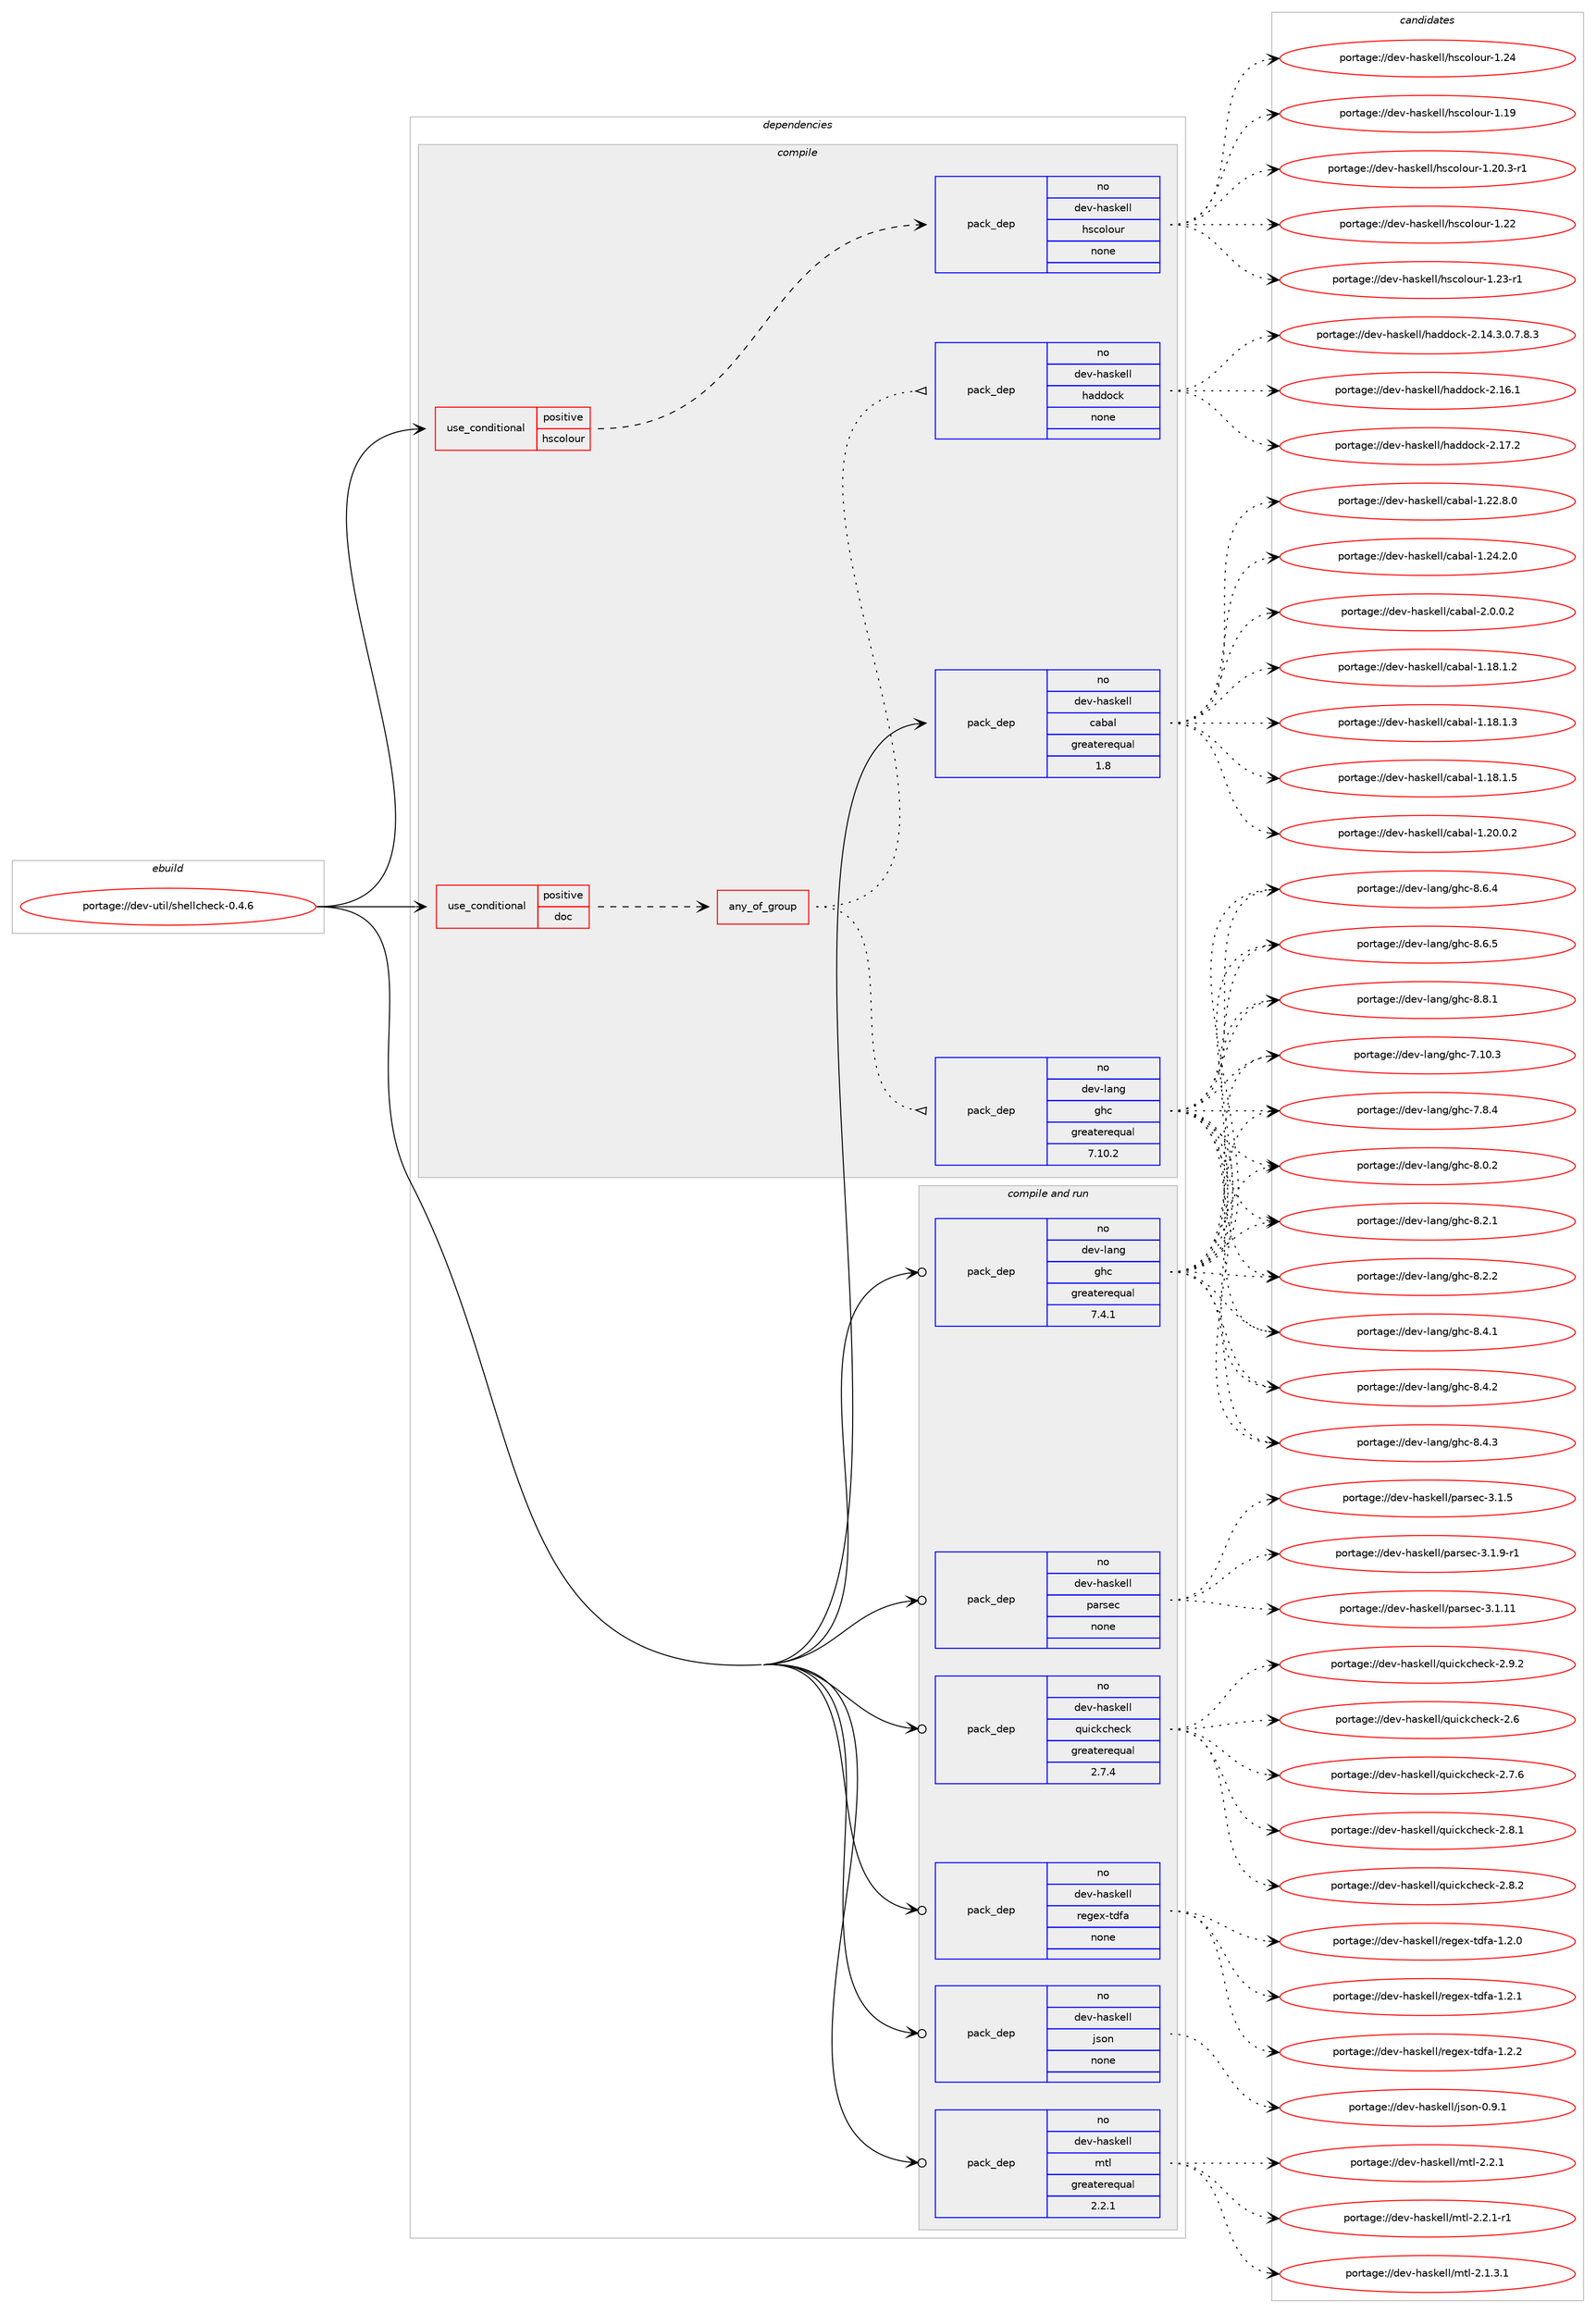 digraph prolog {

# *************
# Graph options
# *************

newrank=true;
concentrate=true;
compound=true;
graph [rankdir=LR,fontname=Helvetica,fontsize=10,ranksep=1.5];#, ranksep=2.5, nodesep=0.2];
edge  [arrowhead=vee];
node  [fontname=Helvetica,fontsize=10];

# **********
# The ebuild
# **********

subgraph cluster_leftcol {
color=gray;
rank=same;
label=<<i>ebuild</i>>;
id [label="portage://dev-util/shellcheck-0.4.6", color=red, width=4, href="../dev-util/shellcheck-0.4.6.svg"];
}

# ****************
# The dependencies
# ****************

subgraph cluster_midcol {
color=gray;
label=<<i>dependencies</i>>;
subgraph cluster_compile {
fillcolor="#eeeeee";
style=filled;
label=<<i>compile</i>>;
subgraph cond71818 {
dependency265274 [label=<<TABLE BORDER="0" CELLBORDER="1" CELLSPACING="0" CELLPADDING="4"><TR><TD ROWSPAN="3" CELLPADDING="10">use_conditional</TD></TR><TR><TD>positive</TD></TR><TR><TD>doc</TD></TR></TABLE>>, shape=none, color=red];
subgraph any3627 {
dependency265275 [label=<<TABLE BORDER="0" CELLBORDER="1" CELLSPACING="0" CELLPADDING="4"><TR><TD CELLPADDING="10">any_of_group</TD></TR></TABLE>>, shape=none, color=red];subgraph pack189755 {
dependency265276 [label=<<TABLE BORDER="0" CELLBORDER="1" CELLSPACING="0" CELLPADDING="4" WIDTH="220"><TR><TD ROWSPAN="6" CELLPADDING="30">pack_dep</TD></TR><TR><TD WIDTH="110">no</TD></TR><TR><TD>dev-haskell</TD></TR><TR><TD>haddock</TD></TR><TR><TD>none</TD></TR><TR><TD></TD></TR></TABLE>>, shape=none, color=blue];
}
dependency265275:e -> dependency265276:w [weight=20,style="dotted",arrowhead="oinv"];
subgraph pack189756 {
dependency265277 [label=<<TABLE BORDER="0" CELLBORDER="1" CELLSPACING="0" CELLPADDING="4" WIDTH="220"><TR><TD ROWSPAN="6" CELLPADDING="30">pack_dep</TD></TR><TR><TD WIDTH="110">no</TD></TR><TR><TD>dev-lang</TD></TR><TR><TD>ghc</TD></TR><TR><TD>greaterequal</TD></TR><TR><TD>7.10.2</TD></TR></TABLE>>, shape=none, color=blue];
}
dependency265275:e -> dependency265277:w [weight=20,style="dotted",arrowhead="oinv"];
}
dependency265274:e -> dependency265275:w [weight=20,style="dashed",arrowhead="vee"];
}
id:e -> dependency265274:w [weight=20,style="solid",arrowhead="vee"];
subgraph cond71819 {
dependency265278 [label=<<TABLE BORDER="0" CELLBORDER="1" CELLSPACING="0" CELLPADDING="4"><TR><TD ROWSPAN="3" CELLPADDING="10">use_conditional</TD></TR><TR><TD>positive</TD></TR><TR><TD>hscolour</TD></TR></TABLE>>, shape=none, color=red];
subgraph pack189757 {
dependency265279 [label=<<TABLE BORDER="0" CELLBORDER="1" CELLSPACING="0" CELLPADDING="4" WIDTH="220"><TR><TD ROWSPAN="6" CELLPADDING="30">pack_dep</TD></TR><TR><TD WIDTH="110">no</TD></TR><TR><TD>dev-haskell</TD></TR><TR><TD>hscolour</TD></TR><TR><TD>none</TD></TR><TR><TD></TD></TR></TABLE>>, shape=none, color=blue];
}
dependency265278:e -> dependency265279:w [weight=20,style="dashed",arrowhead="vee"];
}
id:e -> dependency265278:w [weight=20,style="solid",arrowhead="vee"];
subgraph pack189758 {
dependency265280 [label=<<TABLE BORDER="0" CELLBORDER="1" CELLSPACING="0" CELLPADDING="4" WIDTH="220"><TR><TD ROWSPAN="6" CELLPADDING="30">pack_dep</TD></TR><TR><TD WIDTH="110">no</TD></TR><TR><TD>dev-haskell</TD></TR><TR><TD>cabal</TD></TR><TR><TD>greaterequal</TD></TR><TR><TD>1.8</TD></TR></TABLE>>, shape=none, color=blue];
}
id:e -> dependency265280:w [weight=20,style="solid",arrowhead="vee"];
}
subgraph cluster_compileandrun {
fillcolor="#eeeeee";
style=filled;
label=<<i>compile and run</i>>;
subgraph pack189759 {
dependency265281 [label=<<TABLE BORDER="0" CELLBORDER="1" CELLSPACING="0" CELLPADDING="4" WIDTH="220"><TR><TD ROWSPAN="6" CELLPADDING="30">pack_dep</TD></TR><TR><TD WIDTH="110">no</TD></TR><TR><TD>dev-haskell</TD></TR><TR><TD>json</TD></TR><TR><TD>none</TD></TR><TR><TD></TD></TR></TABLE>>, shape=none, color=blue];
}
id:e -> dependency265281:w [weight=20,style="solid",arrowhead="odotvee"];
subgraph pack189760 {
dependency265282 [label=<<TABLE BORDER="0" CELLBORDER="1" CELLSPACING="0" CELLPADDING="4" WIDTH="220"><TR><TD ROWSPAN="6" CELLPADDING="30">pack_dep</TD></TR><TR><TD WIDTH="110">no</TD></TR><TR><TD>dev-haskell</TD></TR><TR><TD>mtl</TD></TR><TR><TD>greaterequal</TD></TR><TR><TD>2.2.1</TD></TR></TABLE>>, shape=none, color=blue];
}
id:e -> dependency265282:w [weight=20,style="solid",arrowhead="odotvee"];
subgraph pack189761 {
dependency265283 [label=<<TABLE BORDER="0" CELLBORDER="1" CELLSPACING="0" CELLPADDING="4" WIDTH="220"><TR><TD ROWSPAN="6" CELLPADDING="30">pack_dep</TD></TR><TR><TD WIDTH="110">no</TD></TR><TR><TD>dev-haskell</TD></TR><TR><TD>parsec</TD></TR><TR><TD>none</TD></TR><TR><TD></TD></TR></TABLE>>, shape=none, color=blue];
}
id:e -> dependency265283:w [weight=20,style="solid",arrowhead="odotvee"];
subgraph pack189762 {
dependency265284 [label=<<TABLE BORDER="0" CELLBORDER="1" CELLSPACING="0" CELLPADDING="4" WIDTH="220"><TR><TD ROWSPAN="6" CELLPADDING="30">pack_dep</TD></TR><TR><TD WIDTH="110">no</TD></TR><TR><TD>dev-haskell</TD></TR><TR><TD>quickcheck</TD></TR><TR><TD>greaterequal</TD></TR><TR><TD>2.7.4</TD></TR></TABLE>>, shape=none, color=blue];
}
id:e -> dependency265284:w [weight=20,style="solid",arrowhead="odotvee"];
subgraph pack189763 {
dependency265285 [label=<<TABLE BORDER="0" CELLBORDER="1" CELLSPACING="0" CELLPADDING="4" WIDTH="220"><TR><TD ROWSPAN="6" CELLPADDING="30">pack_dep</TD></TR><TR><TD WIDTH="110">no</TD></TR><TR><TD>dev-haskell</TD></TR><TR><TD>regex-tdfa</TD></TR><TR><TD>none</TD></TR><TR><TD></TD></TR></TABLE>>, shape=none, color=blue];
}
id:e -> dependency265285:w [weight=20,style="solid",arrowhead="odotvee"];
subgraph pack189764 {
dependency265286 [label=<<TABLE BORDER="0" CELLBORDER="1" CELLSPACING="0" CELLPADDING="4" WIDTH="220"><TR><TD ROWSPAN="6" CELLPADDING="30">pack_dep</TD></TR><TR><TD WIDTH="110">no</TD></TR><TR><TD>dev-lang</TD></TR><TR><TD>ghc</TD></TR><TR><TD>greaterequal</TD></TR><TR><TD>7.4.1</TD></TR></TABLE>>, shape=none, color=blue];
}
id:e -> dependency265286:w [weight=20,style="solid",arrowhead="odotvee"];
}
subgraph cluster_run {
fillcolor="#eeeeee";
style=filled;
label=<<i>run</i>>;
}
}

# **************
# The candidates
# **************

subgraph cluster_choices {
rank=same;
color=gray;
label=<<i>candidates</i>>;

subgraph choice189755 {
color=black;
nodesep=1;
choiceportage1001011184510497115107101108108471049710010011199107455046495246514648465546564651 [label="portage://dev-haskell/haddock-2.14.3.0.7.8.3", color=red, width=4,href="../dev-haskell/haddock-2.14.3.0.7.8.3.svg"];
choiceportage100101118451049711510710110810847104971001001119910745504649544649 [label="portage://dev-haskell/haddock-2.16.1", color=red, width=4,href="../dev-haskell/haddock-2.16.1.svg"];
choiceportage100101118451049711510710110810847104971001001119910745504649554650 [label="portage://dev-haskell/haddock-2.17.2", color=red, width=4,href="../dev-haskell/haddock-2.17.2.svg"];
dependency265276:e -> choiceportage1001011184510497115107101108108471049710010011199107455046495246514648465546564651:w [style=dotted,weight="100"];
dependency265276:e -> choiceportage100101118451049711510710110810847104971001001119910745504649544649:w [style=dotted,weight="100"];
dependency265276:e -> choiceportage100101118451049711510710110810847104971001001119910745504649554650:w [style=dotted,weight="100"];
}
subgraph choice189756 {
color=black;
nodesep=1;
choiceportage1001011184510897110103471031049945554649484651 [label="portage://dev-lang/ghc-7.10.3", color=red, width=4,href="../dev-lang/ghc-7.10.3.svg"];
choiceportage10010111845108971101034710310499455546564652 [label="portage://dev-lang/ghc-7.8.4", color=red, width=4,href="../dev-lang/ghc-7.8.4.svg"];
choiceportage10010111845108971101034710310499455646484650 [label="portage://dev-lang/ghc-8.0.2", color=red, width=4,href="../dev-lang/ghc-8.0.2.svg"];
choiceportage10010111845108971101034710310499455646504649 [label="portage://dev-lang/ghc-8.2.1", color=red, width=4,href="../dev-lang/ghc-8.2.1.svg"];
choiceportage10010111845108971101034710310499455646504650 [label="portage://dev-lang/ghc-8.2.2", color=red, width=4,href="../dev-lang/ghc-8.2.2.svg"];
choiceportage10010111845108971101034710310499455646524649 [label="portage://dev-lang/ghc-8.4.1", color=red, width=4,href="../dev-lang/ghc-8.4.1.svg"];
choiceportage10010111845108971101034710310499455646524650 [label="portage://dev-lang/ghc-8.4.2", color=red, width=4,href="../dev-lang/ghc-8.4.2.svg"];
choiceportage10010111845108971101034710310499455646524651 [label="portage://dev-lang/ghc-8.4.3", color=red, width=4,href="../dev-lang/ghc-8.4.3.svg"];
choiceportage10010111845108971101034710310499455646544652 [label="portage://dev-lang/ghc-8.6.4", color=red, width=4,href="../dev-lang/ghc-8.6.4.svg"];
choiceportage10010111845108971101034710310499455646544653 [label="portage://dev-lang/ghc-8.6.5", color=red, width=4,href="../dev-lang/ghc-8.6.5.svg"];
choiceportage10010111845108971101034710310499455646564649 [label="portage://dev-lang/ghc-8.8.1", color=red, width=4,href="../dev-lang/ghc-8.8.1.svg"];
dependency265277:e -> choiceportage1001011184510897110103471031049945554649484651:w [style=dotted,weight="100"];
dependency265277:e -> choiceportage10010111845108971101034710310499455546564652:w [style=dotted,weight="100"];
dependency265277:e -> choiceportage10010111845108971101034710310499455646484650:w [style=dotted,weight="100"];
dependency265277:e -> choiceportage10010111845108971101034710310499455646504649:w [style=dotted,weight="100"];
dependency265277:e -> choiceportage10010111845108971101034710310499455646504650:w [style=dotted,weight="100"];
dependency265277:e -> choiceportage10010111845108971101034710310499455646524649:w [style=dotted,weight="100"];
dependency265277:e -> choiceportage10010111845108971101034710310499455646524650:w [style=dotted,weight="100"];
dependency265277:e -> choiceportage10010111845108971101034710310499455646524651:w [style=dotted,weight="100"];
dependency265277:e -> choiceportage10010111845108971101034710310499455646544652:w [style=dotted,weight="100"];
dependency265277:e -> choiceportage10010111845108971101034710310499455646544653:w [style=dotted,weight="100"];
dependency265277:e -> choiceportage10010111845108971101034710310499455646564649:w [style=dotted,weight="100"];
}
subgraph choice189757 {
color=black;
nodesep=1;
choiceportage100101118451049711510710110810847104115991111081111171144549464957 [label="portage://dev-haskell/hscolour-1.19", color=red, width=4,href="../dev-haskell/hscolour-1.19.svg"];
choiceportage10010111845104971151071011081084710411599111108111117114454946504846514511449 [label="portage://dev-haskell/hscolour-1.20.3-r1", color=red, width=4,href="../dev-haskell/hscolour-1.20.3-r1.svg"];
choiceportage100101118451049711510710110810847104115991111081111171144549465050 [label="portage://dev-haskell/hscolour-1.22", color=red, width=4,href="../dev-haskell/hscolour-1.22.svg"];
choiceportage1001011184510497115107101108108471041159911110811111711445494650514511449 [label="portage://dev-haskell/hscolour-1.23-r1", color=red, width=4,href="../dev-haskell/hscolour-1.23-r1.svg"];
choiceportage100101118451049711510710110810847104115991111081111171144549465052 [label="portage://dev-haskell/hscolour-1.24", color=red, width=4,href="../dev-haskell/hscolour-1.24.svg"];
dependency265279:e -> choiceportage100101118451049711510710110810847104115991111081111171144549464957:w [style=dotted,weight="100"];
dependency265279:e -> choiceportage10010111845104971151071011081084710411599111108111117114454946504846514511449:w [style=dotted,weight="100"];
dependency265279:e -> choiceportage100101118451049711510710110810847104115991111081111171144549465050:w [style=dotted,weight="100"];
dependency265279:e -> choiceportage1001011184510497115107101108108471041159911110811111711445494650514511449:w [style=dotted,weight="100"];
dependency265279:e -> choiceportage100101118451049711510710110810847104115991111081111171144549465052:w [style=dotted,weight="100"];
}
subgraph choice189758 {
color=black;
nodesep=1;
choiceportage10010111845104971151071011081084799979897108454946495646494650 [label="portage://dev-haskell/cabal-1.18.1.2", color=red, width=4,href="../dev-haskell/cabal-1.18.1.2.svg"];
choiceportage10010111845104971151071011081084799979897108454946495646494651 [label="portage://dev-haskell/cabal-1.18.1.3", color=red, width=4,href="../dev-haskell/cabal-1.18.1.3.svg"];
choiceportage10010111845104971151071011081084799979897108454946495646494653 [label="portage://dev-haskell/cabal-1.18.1.5", color=red, width=4,href="../dev-haskell/cabal-1.18.1.5.svg"];
choiceportage10010111845104971151071011081084799979897108454946504846484650 [label="portage://dev-haskell/cabal-1.20.0.2", color=red, width=4,href="../dev-haskell/cabal-1.20.0.2.svg"];
choiceportage10010111845104971151071011081084799979897108454946505046564648 [label="portage://dev-haskell/cabal-1.22.8.0", color=red, width=4,href="../dev-haskell/cabal-1.22.8.0.svg"];
choiceportage10010111845104971151071011081084799979897108454946505246504648 [label="portage://dev-haskell/cabal-1.24.2.0", color=red, width=4,href="../dev-haskell/cabal-1.24.2.0.svg"];
choiceportage100101118451049711510710110810847999798971084550464846484650 [label="portage://dev-haskell/cabal-2.0.0.2", color=red, width=4,href="../dev-haskell/cabal-2.0.0.2.svg"];
dependency265280:e -> choiceportage10010111845104971151071011081084799979897108454946495646494650:w [style=dotted,weight="100"];
dependency265280:e -> choiceportage10010111845104971151071011081084799979897108454946495646494651:w [style=dotted,weight="100"];
dependency265280:e -> choiceportage10010111845104971151071011081084799979897108454946495646494653:w [style=dotted,weight="100"];
dependency265280:e -> choiceportage10010111845104971151071011081084799979897108454946504846484650:w [style=dotted,weight="100"];
dependency265280:e -> choiceportage10010111845104971151071011081084799979897108454946505046564648:w [style=dotted,weight="100"];
dependency265280:e -> choiceportage10010111845104971151071011081084799979897108454946505246504648:w [style=dotted,weight="100"];
dependency265280:e -> choiceportage100101118451049711510710110810847999798971084550464846484650:w [style=dotted,weight="100"];
}
subgraph choice189759 {
color=black;
nodesep=1;
choiceportage100101118451049711510710110810847106115111110454846574649 [label="portage://dev-haskell/json-0.9.1", color=red, width=4,href="../dev-haskell/json-0.9.1.svg"];
dependency265281:e -> choiceportage100101118451049711510710110810847106115111110454846574649:w [style=dotted,weight="100"];
}
subgraph choice189760 {
color=black;
nodesep=1;
choiceportage1001011184510497115107101108108471091161084550464946514649 [label="portage://dev-haskell/mtl-2.1.3.1", color=red, width=4,href="../dev-haskell/mtl-2.1.3.1.svg"];
choiceportage100101118451049711510710110810847109116108455046504649 [label="portage://dev-haskell/mtl-2.2.1", color=red, width=4,href="../dev-haskell/mtl-2.2.1.svg"];
choiceportage1001011184510497115107101108108471091161084550465046494511449 [label="portage://dev-haskell/mtl-2.2.1-r1", color=red, width=4,href="../dev-haskell/mtl-2.2.1-r1.svg"];
dependency265282:e -> choiceportage1001011184510497115107101108108471091161084550464946514649:w [style=dotted,weight="100"];
dependency265282:e -> choiceportage100101118451049711510710110810847109116108455046504649:w [style=dotted,weight="100"];
dependency265282:e -> choiceportage1001011184510497115107101108108471091161084550465046494511449:w [style=dotted,weight="100"];
}
subgraph choice189761 {
color=black;
nodesep=1;
choiceportage100101118451049711510710110810847112971141151019945514649464949 [label="portage://dev-haskell/parsec-3.1.11", color=red, width=4,href="../dev-haskell/parsec-3.1.11.svg"];
choiceportage1001011184510497115107101108108471129711411510199455146494653 [label="portage://dev-haskell/parsec-3.1.5", color=red, width=4,href="../dev-haskell/parsec-3.1.5.svg"];
choiceportage10010111845104971151071011081084711297114115101994551464946574511449 [label="portage://dev-haskell/parsec-3.1.9-r1", color=red, width=4,href="../dev-haskell/parsec-3.1.9-r1.svg"];
dependency265283:e -> choiceportage100101118451049711510710110810847112971141151019945514649464949:w [style=dotted,weight="100"];
dependency265283:e -> choiceportage1001011184510497115107101108108471129711411510199455146494653:w [style=dotted,weight="100"];
dependency265283:e -> choiceportage10010111845104971151071011081084711297114115101994551464946574511449:w [style=dotted,weight="100"];
}
subgraph choice189762 {
color=black;
nodesep=1;
choiceportage10010111845104971151071011081084711311710599107991041019910745504654 [label="portage://dev-haskell/quickcheck-2.6", color=red, width=4,href="../dev-haskell/quickcheck-2.6.svg"];
choiceportage100101118451049711510710110810847113117105991079910410199107455046554654 [label="portage://dev-haskell/quickcheck-2.7.6", color=red, width=4,href="../dev-haskell/quickcheck-2.7.6.svg"];
choiceportage100101118451049711510710110810847113117105991079910410199107455046564649 [label="portage://dev-haskell/quickcheck-2.8.1", color=red, width=4,href="../dev-haskell/quickcheck-2.8.1.svg"];
choiceportage100101118451049711510710110810847113117105991079910410199107455046564650 [label="portage://dev-haskell/quickcheck-2.8.2", color=red, width=4,href="../dev-haskell/quickcheck-2.8.2.svg"];
choiceportage100101118451049711510710110810847113117105991079910410199107455046574650 [label="portage://dev-haskell/quickcheck-2.9.2", color=red, width=4,href="../dev-haskell/quickcheck-2.9.2.svg"];
dependency265284:e -> choiceportage10010111845104971151071011081084711311710599107991041019910745504654:w [style=dotted,weight="100"];
dependency265284:e -> choiceportage100101118451049711510710110810847113117105991079910410199107455046554654:w [style=dotted,weight="100"];
dependency265284:e -> choiceportage100101118451049711510710110810847113117105991079910410199107455046564649:w [style=dotted,weight="100"];
dependency265284:e -> choiceportage100101118451049711510710110810847113117105991079910410199107455046564650:w [style=dotted,weight="100"];
dependency265284:e -> choiceportage100101118451049711510710110810847113117105991079910410199107455046574650:w [style=dotted,weight="100"];
}
subgraph choice189763 {
color=black;
nodesep=1;
choiceportage1001011184510497115107101108108471141011031011204511610010297454946504648 [label="portage://dev-haskell/regex-tdfa-1.2.0", color=red, width=4,href="../dev-haskell/regex-tdfa-1.2.0.svg"];
choiceportage1001011184510497115107101108108471141011031011204511610010297454946504649 [label="portage://dev-haskell/regex-tdfa-1.2.1", color=red, width=4,href="../dev-haskell/regex-tdfa-1.2.1.svg"];
choiceportage1001011184510497115107101108108471141011031011204511610010297454946504650 [label="portage://dev-haskell/regex-tdfa-1.2.2", color=red, width=4,href="../dev-haskell/regex-tdfa-1.2.2.svg"];
dependency265285:e -> choiceportage1001011184510497115107101108108471141011031011204511610010297454946504648:w [style=dotted,weight="100"];
dependency265285:e -> choiceportage1001011184510497115107101108108471141011031011204511610010297454946504649:w [style=dotted,weight="100"];
dependency265285:e -> choiceportage1001011184510497115107101108108471141011031011204511610010297454946504650:w [style=dotted,weight="100"];
}
subgraph choice189764 {
color=black;
nodesep=1;
choiceportage1001011184510897110103471031049945554649484651 [label="portage://dev-lang/ghc-7.10.3", color=red, width=4,href="../dev-lang/ghc-7.10.3.svg"];
choiceportage10010111845108971101034710310499455546564652 [label="portage://dev-lang/ghc-7.8.4", color=red, width=4,href="../dev-lang/ghc-7.8.4.svg"];
choiceportage10010111845108971101034710310499455646484650 [label="portage://dev-lang/ghc-8.0.2", color=red, width=4,href="../dev-lang/ghc-8.0.2.svg"];
choiceportage10010111845108971101034710310499455646504649 [label="portage://dev-lang/ghc-8.2.1", color=red, width=4,href="../dev-lang/ghc-8.2.1.svg"];
choiceportage10010111845108971101034710310499455646504650 [label="portage://dev-lang/ghc-8.2.2", color=red, width=4,href="../dev-lang/ghc-8.2.2.svg"];
choiceportage10010111845108971101034710310499455646524649 [label="portage://dev-lang/ghc-8.4.1", color=red, width=4,href="../dev-lang/ghc-8.4.1.svg"];
choiceportage10010111845108971101034710310499455646524650 [label="portage://dev-lang/ghc-8.4.2", color=red, width=4,href="../dev-lang/ghc-8.4.2.svg"];
choiceportage10010111845108971101034710310499455646524651 [label="portage://dev-lang/ghc-8.4.3", color=red, width=4,href="../dev-lang/ghc-8.4.3.svg"];
choiceportage10010111845108971101034710310499455646544652 [label="portage://dev-lang/ghc-8.6.4", color=red, width=4,href="../dev-lang/ghc-8.6.4.svg"];
choiceportage10010111845108971101034710310499455646544653 [label="portage://dev-lang/ghc-8.6.5", color=red, width=4,href="../dev-lang/ghc-8.6.5.svg"];
choiceportage10010111845108971101034710310499455646564649 [label="portage://dev-lang/ghc-8.8.1", color=red, width=4,href="../dev-lang/ghc-8.8.1.svg"];
dependency265286:e -> choiceportage1001011184510897110103471031049945554649484651:w [style=dotted,weight="100"];
dependency265286:e -> choiceportage10010111845108971101034710310499455546564652:w [style=dotted,weight="100"];
dependency265286:e -> choiceportage10010111845108971101034710310499455646484650:w [style=dotted,weight="100"];
dependency265286:e -> choiceportage10010111845108971101034710310499455646504649:w [style=dotted,weight="100"];
dependency265286:e -> choiceportage10010111845108971101034710310499455646504650:w [style=dotted,weight="100"];
dependency265286:e -> choiceportage10010111845108971101034710310499455646524649:w [style=dotted,weight="100"];
dependency265286:e -> choiceportage10010111845108971101034710310499455646524650:w [style=dotted,weight="100"];
dependency265286:e -> choiceportage10010111845108971101034710310499455646524651:w [style=dotted,weight="100"];
dependency265286:e -> choiceportage10010111845108971101034710310499455646544652:w [style=dotted,weight="100"];
dependency265286:e -> choiceportage10010111845108971101034710310499455646544653:w [style=dotted,weight="100"];
dependency265286:e -> choiceportage10010111845108971101034710310499455646564649:w [style=dotted,weight="100"];
}
}

}
